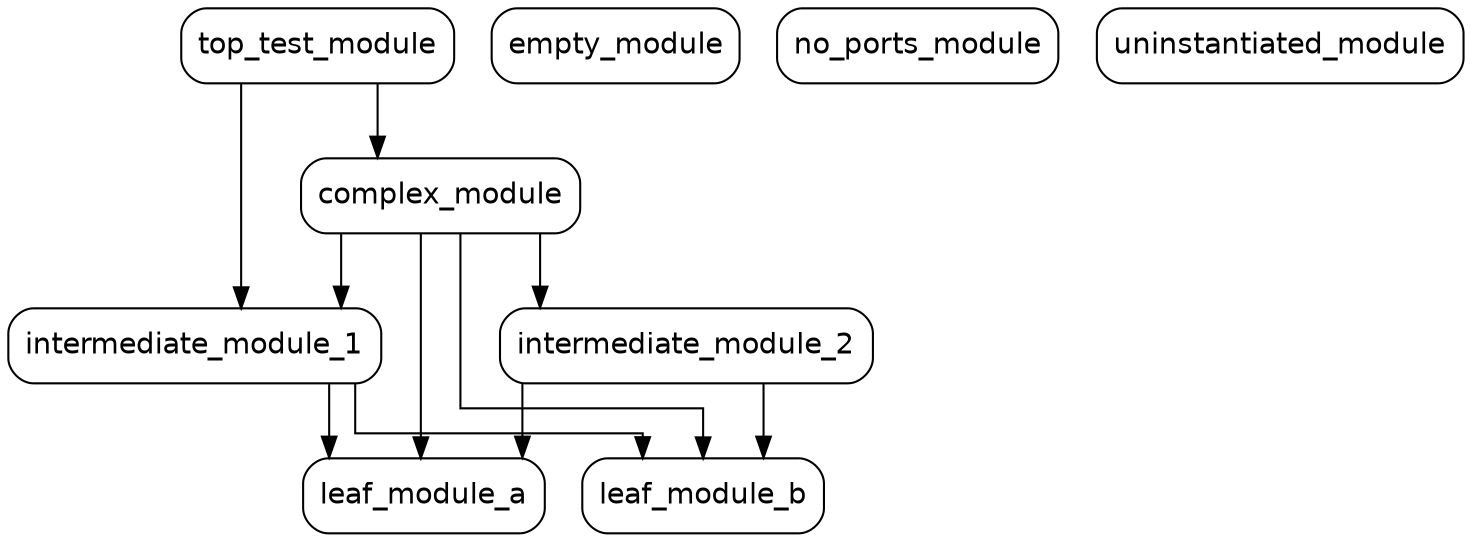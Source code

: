 digraph {
	graph [bb="0,0,698.5,252",
		rankdir=TB,
		splines=ortho
	];
	node [fontname=Helvetica,
		label="\N",
		shape=box,
		style=rounded
	];
	edge [fontname=Helvetica];
	intermediate_module_1	[height=0.5,
		label=intermediate_module_1,
		pos="89.5,90",
		width=2.4861];
	leaf_module_a	[height=0.5,
		label=leaf_module_a,
		pos="199.5,18",
		width=1.6111];
	intermediate_module_1 -> leaf_module_a	[pos="e,154,36.413 154,71.831 154,71.831 154,46.413 154,46.413"];
	leaf_module_b	[height=0.5,
		label=leaf_module_b,
		pos="333.5,18",
		width=1.6111];
	intermediate_module_1 -> leaf_module_b	[pos="e,304.5,36.143 166.5,71.944 166.5,60.561 166.5,48 166.5,48 166.5,48 304.5,48 304.5,48 304.5,48 304.5,46.143 304.5,46.143"];
	complex_module	[height=0.5,
		label=complex_module,
		pos="207.5,162",
		width=1.8611];
	complex_module -> intermediate_module_1	[pos="e,159.75,108.41 159.75,143.83 159.75,143.83 159.75,118.41 159.75,118.41"];
	complex_module -> leaf_module_a	[pos="e,198,36.09 198,143.76 198,143.76 198,46.09 198,46.09"];
	complex_module -> leaf_module_b	[pos="e,333.5,36.056 217,143.76 217,114.43 217,60 217,60 217,60 333.5,60 333.5,60 333.5,60 333.5,46.056 333.5,46.056"];
	intermediate_module_2	[height=0.5,
		label=intermediate_module_2,
		pos="325.5,90",
		width=2.4861];
	complex_module -> intermediate_module_2	[pos="e,255.25,108.41 255.25,143.83 255.25,143.83 255.25,118.41 255.25,118.41"];
	top_test_module	[height=0.5,
		label=top_test_module,
		pos="148.5,234",
		width=1.8194];
	top_test_module -> intermediate_module_1	[pos="e,111.75,108.09 111.75,215.76 111.75,215.76 111.75,118.09 111.75,118.09"];
	top_test_module -> complex_module	[pos="e,177.25,180.41 177.25,215.83 177.25,215.83 177.25,190.41 177.25,190.41"];
	intermediate_module_2 -> leaf_module_a	[pos="e,246.75,36.413 246.75,71.831 246.75,71.831 246.75,46.413 246.75,46.413"];
	intermediate_module_2 -> leaf_module_b	[pos="e,362.5,36.413 362.5,71.831 362.5,71.831 362.5,46.413 362.5,46.413"];
	empty_module	[height=0.5,
		label=empty_module,
		pos="291.5,234",
		width=1.6528];
	no_ports_module	[height=0.5,
		label=no_ports_module,
		pos="436.5,234",
		width=1.875];
	uninstantiated_module	[height=0.5,
		label=uninstantiated_module,
		pos="610.5,234",
		width=2.4444];
}
